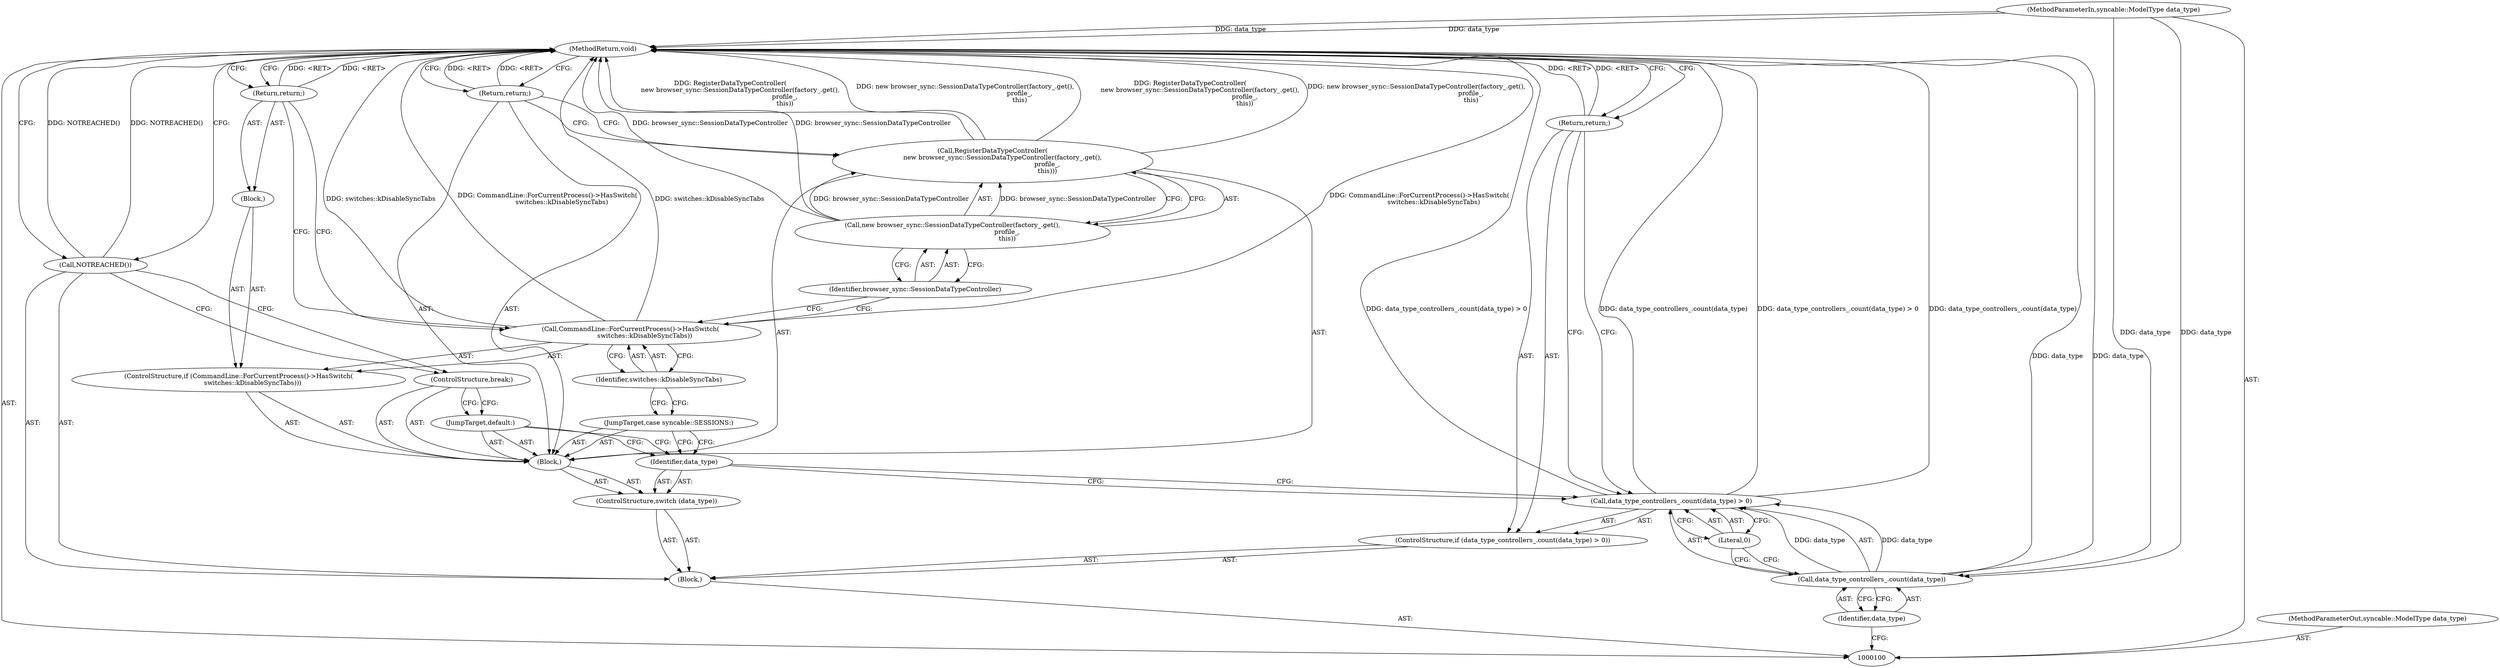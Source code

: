 digraph "1_Chrome_fcd3a7a671ecf2d5f46ea34787d27507a914d2f5_2" {
"1000125" [label="(MethodReturn,void)"];
"1000101" [label="(MethodParameterIn,syncable::ModelType data_type)"];
"1000155" [label="(MethodParameterOut,syncable::ModelType data_type)"];
"1000102" [label="(Block,)"];
"1000118" [label="(Call,RegisterDataTypeController(\n          new browser_sync::SessionDataTypeController(factory_.get(),\n                                                      profile_,\n                                                      this)))"];
"1000119" [label="(Call,new browser_sync::SessionDataTypeController(factory_.get(),\n                                                      profile_,\n                                                      this))"];
"1000120" [label="(Identifier,browser_sync::SessionDataTypeController)"];
"1000121" [label="(Return,return;)"];
"1000122" [label="(JumpTarget,default:)"];
"1000123" [label="(ControlStructure,break;)"];
"1000124" [label="(Call,NOTREACHED())"];
"1000103" [label="(ControlStructure,if (data_type_controllers_.count(data_type) > 0))"];
"1000106" [label="(Identifier,data_type)"];
"1000107" [label="(Literal,0)"];
"1000104" [label="(Call,data_type_controllers_.count(data_type) > 0)"];
"1000105" [label="(Call,data_type_controllers_.count(data_type))"];
"1000108" [label="(Return,return;)"];
"1000110" [label="(Identifier,data_type)"];
"1000109" [label="(ControlStructure,switch (data_type))"];
"1000111" [label="(Block,)"];
"1000112" [label="(JumpTarget,case syncable::SESSIONS:)"];
"1000114" [label="(Call,CommandLine::ForCurrentProcess()->HasSwitch(\n              switches::kDisableSyncTabs))"];
"1000113" [label="(ControlStructure,if (CommandLine::ForCurrentProcess()->HasSwitch(\n              switches::kDisableSyncTabs)))"];
"1000115" [label="(Identifier,switches::kDisableSyncTabs)"];
"1000116" [label="(Block,)"];
"1000117" [label="(Return,return;)"];
"1000125" -> "1000100"  [label="AST: "];
"1000125" -> "1000108"  [label="CFG: "];
"1000125" -> "1000117"  [label="CFG: "];
"1000125" -> "1000121"  [label="CFG: "];
"1000125" -> "1000124"  [label="CFG: "];
"1000108" -> "1000125"  [label="DDG: <RET>"];
"1000117" -> "1000125"  [label="DDG: <RET>"];
"1000121" -> "1000125"  [label="DDG: <RET>"];
"1000104" -> "1000125"  [label="DDG: data_type_controllers_.count(data_type) > 0"];
"1000104" -> "1000125"  [label="DDG: data_type_controllers_.count(data_type)"];
"1000114" -> "1000125"  [label="DDG: CommandLine::ForCurrentProcess()->HasSwitch(\n              switches::kDisableSyncTabs)"];
"1000114" -> "1000125"  [label="DDG: switches::kDisableSyncTabs"];
"1000118" -> "1000125"  [label="DDG: RegisterDataTypeController(\n          new browser_sync::SessionDataTypeController(factory_.get(),\n                                                      profile_,\n                                                      this))"];
"1000118" -> "1000125"  [label="DDG: new browser_sync::SessionDataTypeController(factory_.get(),\n                                                      profile_,\n                                                      this)"];
"1000105" -> "1000125"  [label="DDG: data_type"];
"1000124" -> "1000125"  [label="DDG: NOTREACHED()"];
"1000101" -> "1000125"  [label="DDG: data_type"];
"1000119" -> "1000125"  [label="DDG: browser_sync::SessionDataTypeController"];
"1000101" -> "1000100"  [label="AST: "];
"1000101" -> "1000125"  [label="DDG: data_type"];
"1000101" -> "1000105"  [label="DDG: data_type"];
"1000155" -> "1000100"  [label="AST: "];
"1000102" -> "1000100"  [label="AST: "];
"1000103" -> "1000102"  [label="AST: "];
"1000109" -> "1000102"  [label="AST: "];
"1000124" -> "1000102"  [label="AST: "];
"1000118" -> "1000111"  [label="AST: "];
"1000118" -> "1000119"  [label="CFG: "];
"1000119" -> "1000118"  [label="AST: "];
"1000121" -> "1000118"  [label="CFG: "];
"1000118" -> "1000125"  [label="DDG: RegisterDataTypeController(\n          new browser_sync::SessionDataTypeController(factory_.get(),\n                                                      profile_,\n                                                      this))"];
"1000118" -> "1000125"  [label="DDG: new browser_sync::SessionDataTypeController(factory_.get(),\n                                                      profile_,\n                                                      this)"];
"1000119" -> "1000118"  [label="DDG: browser_sync::SessionDataTypeController"];
"1000119" -> "1000118"  [label="AST: "];
"1000119" -> "1000120"  [label="CFG: "];
"1000120" -> "1000119"  [label="AST: "];
"1000118" -> "1000119"  [label="CFG: "];
"1000119" -> "1000125"  [label="DDG: browser_sync::SessionDataTypeController"];
"1000119" -> "1000118"  [label="DDG: browser_sync::SessionDataTypeController"];
"1000120" -> "1000119"  [label="AST: "];
"1000120" -> "1000114"  [label="CFG: "];
"1000119" -> "1000120"  [label="CFG: "];
"1000121" -> "1000111"  [label="AST: "];
"1000121" -> "1000118"  [label="CFG: "];
"1000125" -> "1000121"  [label="CFG: "];
"1000121" -> "1000125"  [label="DDG: <RET>"];
"1000122" -> "1000111"  [label="AST: "];
"1000122" -> "1000110"  [label="CFG: "];
"1000123" -> "1000122"  [label="CFG: "];
"1000123" -> "1000111"  [label="AST: "];
"1000123" -> "1000122"  [label="CFG: "];
"1000124" -> "1000123"  [label="CFG: "];
"1000124" -> "1000102"  [label="AST: "];
"1000124" -> "1000123"  [label="CFG: "];
"1000125" -> "1000124"  [label="CFG: "];
"1000124" -> "1000125"  [label="DDG: NOTREACHED()"];
"1000103" -> "1000102"  [label="AST: "];
"1000104" -> "1000103"  [label="AST: "];
"1000108" -> "1000103"  [label="AST: "];
"1000106" -> "1000105"  [label="AST: "];
"1000106" -> "1000100"  [label="CFG: "];
"1000105" -> "1000106"  [label="CFG: "];
"1000107" -> "1000104"  [label="AST: "];
"1000107" -> "1000105"  [label="CFG: "];
"1000104" -> "1000107"  [label="CFG: "];
"1000104" -> "1000103"  [label="AST: "];
"1000104" -> "1000107"  [label="CFG: "];
"1000105" -> "1000104"  [label="AST: "];
"1000107" -> "1000104"  [label="AST: "];
"1000108" -> "1000104"  [label="CFG: "];
"1000110" -> "1000104"  [label="CFG: "];
"1000104" -> "1000125"  [label="DDG: data_type_controllers_.count(data_type) > 0"];
"1000104" -> "1000125"  [label="DDG: data_type_controllers_.count(data_type)"];
"1000105" -> "1000104"  [label="DDG: data_type"];
"1000105" -> "1000104"  [label="AST: "];
"1000105" -> "1000106"  [label="CFG: "];
"1000106" -> "1000105"  [label="AST: "];
"1000107" -> "1000105"  [label="CFG: "];
"1000105" -> "1000125"  [label="DDG: data_type"];
"1000105" -> "1000104"  [label="DDG: data_type"];
"1000101" -> "1000105"  [label="DDG: data_type"];
"1000108" -> "1000103"  [label="AST: "];
"1000108" -> "1000104"  [label="CFG: "];
"1000125" -> "1000108"  [label="CFG: "];
"1000108" -> "1000125"  [label="DDG: <RET>"];
"1000110" -> "1000109"  [label="AST: "];
"1000110" -> "1000104"  [label="CFG: "];
"1000112" -> "1000110"  [label="CFG: "];
"1000122" -> "1000110"  [label="CFG: "];
"1000109" -> "1000102"  [label="AST: "];
"1000110" -> "1000109"  [label="AST: "];
"1000111" -> "1000109"  [label="AST: "];
"1000111" -> "1000109"  [label="AST: "];
"1000112" -> "1000111"  [label="AST: "];
"1000113" -> "1000111"  [label="AST: "];
"1000118" -> "1000111"  [label="AST: "];
"1000121" -> "1000111"  [label="AST: "];
"1000122" -> "1000111"  [label="AST: "];
"1000123" -> "1000111"  [label="AST: "];
"1000112" -> "1000111"  [label="AST: "];
"1000112" -> "1000110"  [label="CFG: "];
"1000115" -> "1000112"  [label="CFG: "];
"1000114" -> "1000113"  [label="AST: "];
"1000114" -> "1000115"  [label="CFG: "];
"1000115" -> "1000114"  [label="AST: "];
"1000117" -> "1000114"  [label="CFG: "];
"1000120" -> "1000114"  [label="CFG: "];
"1000114" -> "1000125"  [label="DDG: CommandLine::ForCurrentProcess()->HasSwitch(\n              switches::kDisableSyncTabs)"];
"1000114" -> "1000125"  [label="DDG: switches::kDisableSyncTabs"];
"1000113" -> "1000111"  [label="AST: "];
"1000114" -> "1000113"  [label="AST: "];
"1000116" -> "1000113"  [label="AST: "];
"1000115" -> "1000114"  [label="AST: "];
"1000115" -> "1000112"  [label="CFG: "];
"1000114" -> "1000115"  [label="CFG: "];
"1000116" -> "1000113"  [label="AST: "];
"1000117" -> "1000116"  [label="AST: "];
"1000117" -> "1000116"  [label="AST: "];
"1000117" -> "1000114"  [label="CFG: "];
"1000125" -> "1000117"  [label="CFG: "];
"1000117" -> "1000125"  [label="DDG: <RET>"];
}
